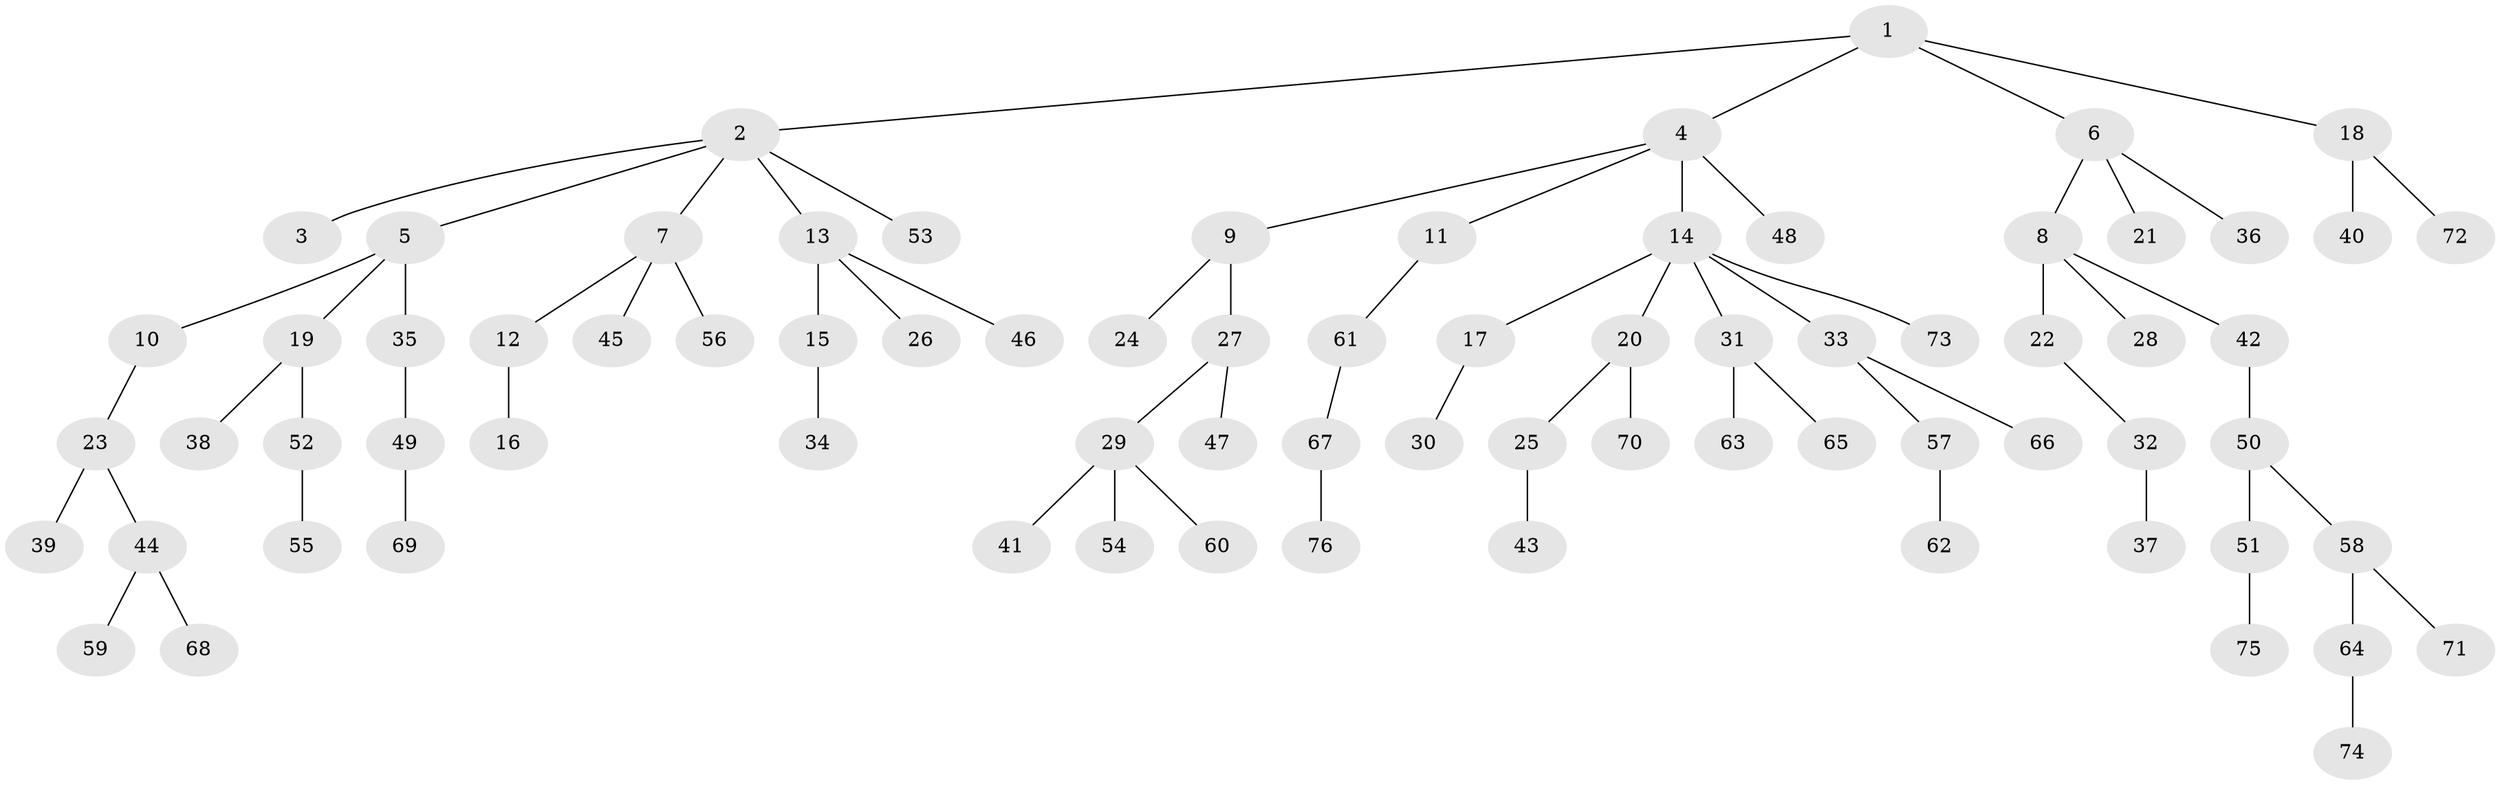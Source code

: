 // coarse degree distribution, {2: 0.25806451612903225, 4: 0.16129032258064516, 3: 0.0967741935483871, 1: 0.4838709677419355}
// Generated by graph-tools (version 1.1) at 2025/37/03/04/25 23:37:24]
// undirected, 76 vertices, 75 edges
graph export_dot {
  node [color=gray90,style=filled];
  1;
  2;
  3;
  4;
  5;
  6;
  7;
  8;
  9;
  10;
  11;
  12;
  13;
  14;
  15;
  16;
  17;
  18;
  19;
  20;
  21;
  22;
  23;
  24;
  25;
  26;
  27;
  28;
  29;
  30;
  31;
  32;
  33;
  34;
  35;
  36;
  37;
  38;
  39;
  40;
  41;
  42;
  43;
  44;
  45;
  46;
  47;
  48;
  49;
  50;
  51;
  52;
  53;
  54;
  55;
  56;
  57;
  58;
  59;
  60;
  61;
  62;
  63;
  64;
  65;
  66;
  67;
  68;
  69;
  70;
  71;
  72;
  73;
  74;
  75;
  76;
  1 -- 2;
  1 -- 4;
  1 -- 6;
  1 -- 18;
  2 -- 3;
  2 -- 5;
  2 -- 7;
  2 -- 13;
  2 -- 53;
  4 -- 9;
  4 -- 11;
  4 -- 14;
  4 -- 48;
  5 -- 10;
  5 -- 19;
  5 -- 35;
  6 -- 8;
  6 -- 21;
  6 -- 36;
  7 -- 12;
  7 -- 45;
  7 -- 56;
  8 -- 22;
  8 -- 28;
  8 -- 42;
  9 -- 24;
  9 -- 27;
  10 -- 23;
  11 -- 61;
  12 -- 16;
  13 -- 15;
  13 -- 26;
  13 -- 46;
  14 -- 17;
  14 -- 20;
  14 -- 31;
  14 -- 33;
  14 -- 73;
  15 -- 34;
  17 -- 30;
  18 -- 40;
  18 -- 72;
  19 -- 38;
  19 -- 52;
  20 -- 25;
  20 -- 70;
  22 -- 32;
  23 -- 39;
  23 -- 44;
  25 -- 43;
  27 -- 29;
  27 -- 47;
  29 -- 41;
  29 -- 54;
  29 -- 60;
  31 -- 63;
  31 -- 65;
  32 -- 37;
  33 -- 57;
  33 -- 66;
  35 -- 49;
  42 -- 50;
  44 -- 59;
  44 -- 68;
  49 -- 69;
  50 -- 51;
  50 -- 58;
  51 -- 75;
  52 -- 55;
  57 -- 62;
  58 -- 64;
  58 -- 71;
  61 -- 67;
  64 -- 74;
  67 -- 76;
}
